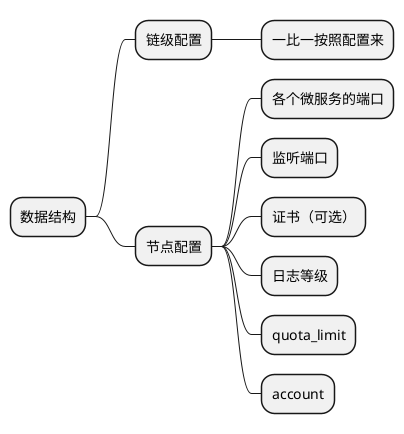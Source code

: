 @startmindmap
+ 数据结构
++ 链级配置
+++ 一比一按照配置来
++ 节点配置
+++ 各个微服务的端口
+++ 监听端口
+++ 证书（可选）
+++ 日志等级
+++ quota_limit
+++ account
@endmindmap
